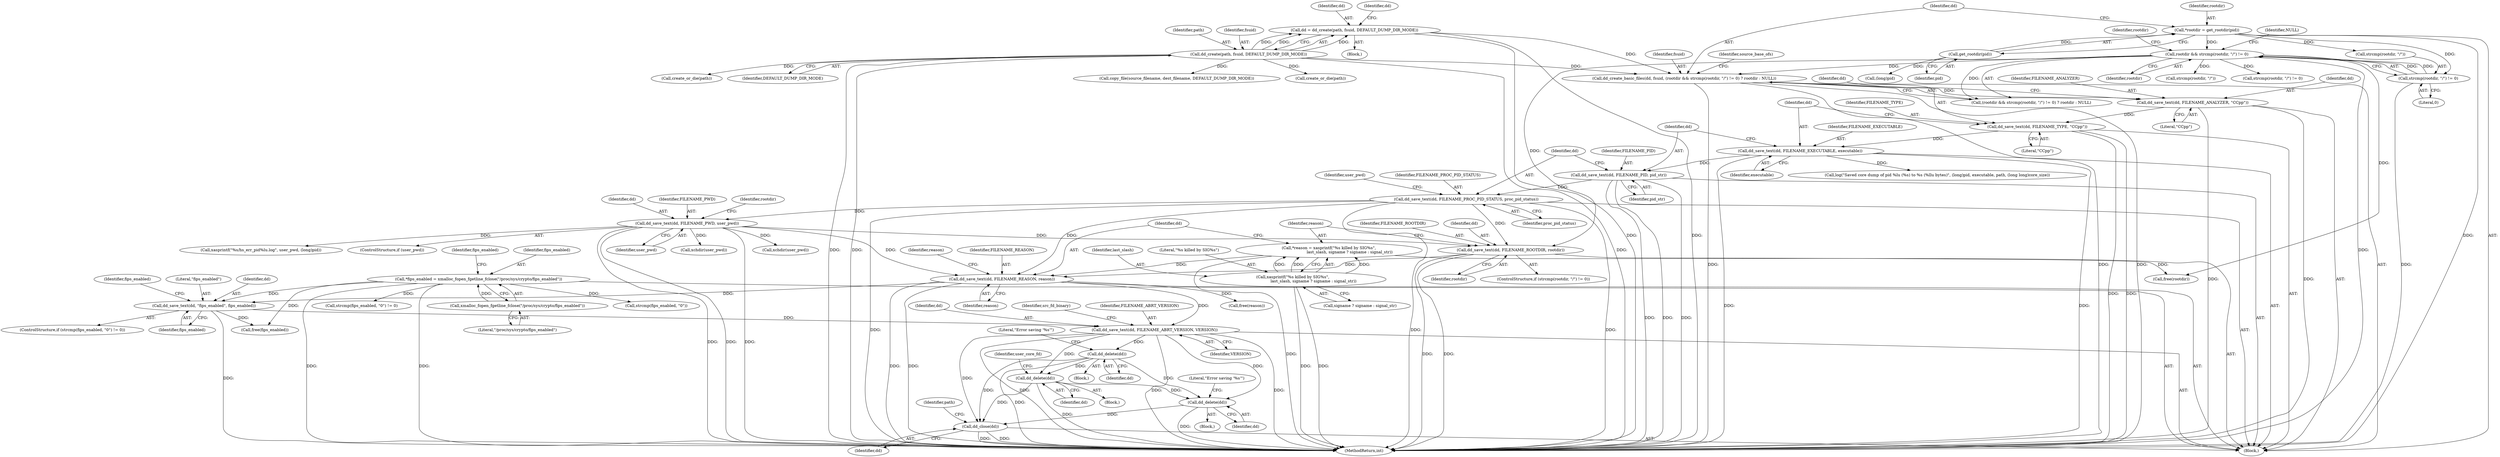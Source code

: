 digraph "0_abrt_80408e9e24a1c10f85fd969e1853e0f192157f92_0@API" {
"1001033" [label="(Call,dd_close(dd))"];
"1000879" [label="(Call,dd_delete(dd))"];
"1000843" [label="(Call,dd_save_text(dd, FILENAME_ABRT_VERSION, VERSION))"];
"1000837" [label="(Call,dd_save_text(dd, \"fips_enabled\", fips_enabled))"];
"1000803" [label="(Call,dd_save_text(dd, FILENAME_REASON, reason))"];
"1000789" [label="(Call,dd_save_text(dd, FILENAME_ROOTDIR, rootdir))"];
"1000776" [label="(Call,dd_save_text(dd, FILENAME_PWD, user_pwd))"];
"1000770" [label="(Call,dd_save_text(dd, FILENAME_PROC_PID_STATUS, proc_pid_status))"];
"1000766" [label="(Call,dd_save_text(dd, FILENAME_PID, pid_str))"];
"1000762" [label="(Call,dd_save_text(dd, FILENAME_EXECUTABLE, executable))"];
"1000758" [label="(Call,dd_save_text(dd, FILENAME_TYPE, \"CCpp\"))"];
"1000754" [label="(Call,dd_save_text(dd, FILENAME_ANALYZER, \"CCpp\"))"];
"1000629" [label="(Call,dd_create_basic_files(dd, fsuid, (rootdir && strcmp(rootdir, \"/\") != 0) ? rootdir : NULL))"];
"1000615" [label="(Call,dd = dd_create(path, fsuid, DEFAULT_DUMP_DIR_MODE))"];
"1000617" [label="(Call,dd_create(path, fsuid, DEFAULT_DUMP_DIR_MODE))"];
"1000633" [label="(Call,rootdir && strcmp(rootdir, \"/\") != 0)"];
"1000625" [label="(Call,*rootdir = get_rootdir(pid))"];
"1000627" [label="(Call,get_rootdir(pid))"];
"1000635" [label="(Call,strcmp(rootdir, \"/\") != 0)"];
"1000794" [label="(Call,*reason = xasprintf(\"%s killed by SIG%s\",\n                                 last_slash, signame ? signame : signal_str))"];
"1000796" [label="(Call,xasprintf(\"%s killed by SIG%s\",\n                                 last_slash, signame ? signame : signal_str))"];
"1000824" [label="(Call,*fips_enabled = xmalloc_fopen_fgetline_fclose(\"/proc/sys/crypto/fips_enabled\"))"];
"1000826" [label="(Call,xmalloc_fopen_fgetline_fclose(\"/proc/sys/crypto/fips_enabled\"))"];
"1000916" [label="(Call,dd_delete(dd))"];
"1001026" [label="(Call,dd_delete(dd))"];
"1000618" [label="(Identifier,path)"];
"1000622" [label="(Identifier,dd)"];
"1001033" [label="(Call,dd_close(dd))"];
"1000879" [label="(Call,dd_delete(dd))"];
"1000882" [label="(Literal,\"Error saving '%s'\")"];
"1000923" [label="(Call,xchdir(user_pwd))"];
"1000796" [label="(Call,xasprintf(\"%s killed by SIG%s\",\n                                 last_slash, signame ? signame : signal_str))"];
"1000953" [label="(Call,xchdir(user_pwd))"];
"1000825" [label="(Identifier,fips_enabled)"];
"1000803" [label="(Call,dd_save_text(dd, FILENAME_REASON, reason))"];
"1000634" [label="(Identifier,rootdir)"];
"1000792" [label="(Identifier,rootdir)"];
"1000759" [label="(Identifier,dd)"];
"1001037" [label="(Identifier,path)"];
"1001026" [label="(Call,dd_delete(dd))"];
"1000829" [label="(Identifier,fips_enabled)"];
"1000760" [label="(Identifier,FILENAME_TYPE)"];
"1000845" [label="(Identifier,FILENAME_ABRT_VERSION)"];
"1000619" [label="(Identifier,fsuid)"];
"1000776" [label="(Call,dd_save_text(dd, FILENAME_PWD, user_pwd))"];
"1000981" [label="(Call,xasprintf(\"%s/hs_err_pid%lu.log\", user_pwd, (long)pid))"];
"1000781" [label="(Identifier,rootdir)"];
"1000785" [label="(Call,strcmp(rootdir, \"/\"))"];
"1000916" [label="(Call,dd_delete(dd))"];
"1000794" [label="(Call,*reason = xasprintf(\"%s killed by SIG%s\",\n                                 last_slash, signame ? signame : signal_str))"];
"1000763" [label="(Identifier,dd)"];
"1000770" [label="(Call,dd_save_text(dd, FILENAME_PROC_PID_STATUS, proc_pid_status))"];
"1000764" [label="(Identifier,FILENAME_EXECUTABLE)"];
"1000917" [label="(Identifier,dd)"];
"1000762" [label="(Call,dd_save_text(dd, FILENAME_EXECUTABLE, executable))"];
"1000889" [label="(Call,create_or_die(path))"];
"1001034" [label="(Identifier,dd)"];
"1001029" [label="(Literal,\"Error saving '%s'\")"];
"1001062" [label="(Call,log(\"Saved core dump of pid %lu (%s) to %s (%llu bytes)\", (long)pid, executable, path, (long long)core_size))"];
"1000855" [label="(Call,create_or_die(path))"];
"1000775" [label="(Identifier,user_pwd)"];
"1000628" [label="(Identifier,pid)"];
"1000777" [label="(Identifier,dd)"];
"1000783" [label="(ControlStructure,if (strcmp(rootdir, \"/\") != 0))"];
"1000790" [label="(Identifier,dd)"];
"1000791" [label="(Identifier,FILENAME_ROOTDIR)"];
"1000755" [label="(Identifier,dd)"];
"1000827" [label="(Literal,\"/proc/sys/crypto/fips_enabled\")"];
"1000808" [label="(Identifier,reason)"];
"1000620" [label="(Identifier,DEFAULT_DUMP_DIR_MODE)"];
"1000768" [label="(Identifier,FILENAME_PID)"];
"1000774" [label="(ControlStructure,if (user_pwd))"];
"1000754" [label="(Call,dd_save_text(dd, FILENAME_ANALYZER, \"CCpp\"))"];
"1000680" [label="(Call,copy_file(source_filename, dest_filename, DEFAULT_DUMP_DIR_MODE))"];
"1000778" [label="(Identifier,FILENAME_PWD)"];
"1000645" [label="(Identifier,source_base_ofs)"];
"1000920" [label="(Identifier,user_core_fd)"];
"1000880" [label="(Identifier,dd)"];
"1000631" [label="(Identifier,fsuid)"];
"1000772" [label="(Identifier,FILENAME_PROC_PID_STATUS)"];
"1000832" [label="(Call,strcmp(fips_enabled, \"0\") != 0)"];
"1000789" [label="(Call,dd_save_text(dd, FILENAME_ROOTDIR, rootdir))"];
"1001027" [label="(Identifier,dd)"];
"1000804" [label="(Identifier,dd)"];
"1000636" [label="(Call,strcmp(rootdir, \"/\"))"];
"1000639" [label="(Literal,0)"];
"1000627" [label="(Call,get_rootdir(pid))"];
"1000826" [label="(Call,xmalloc_fopen_fgetline_fclose(\"/proc/sys/crypto/fips_enabled\"))"];
"1000795" [label="(Identifier,reason)"];
"1000144" [label="(Block,)"];
"1000617" [label="(Call,dd_create(path, fsuid, DEFAULT_DUMP_DIR_MODE))"];
"1000765" [label="(Identifier,executable)"];
"1000837" [label="(Call,dd_save_text(dd, \"fips_enabled\", fips_enabled))"];
"1000616" [label="(Identifier,dd)"];
"1000641" [label="(Identifier,NULL)"];
"1000846" [label="(Identifier,VERSION)"];
"1001025" [label="(Block,)"];
"1000633" [label="(Call,rootdir && strcmp(rootdir, \"/\") != 0)"];
"1000758" [label="(Call,dd_save_text(dd, FILENAME_TYPE, \"CCpp\"))"];
"1000757" [label="(Literal,\"CCpp\")"];
"1000632" [label="(Call,(rootdir && strcmp(rootdir, \"/\") != 0) ? rootdir : NULL)"];
"1000838" [label="(Identifier,dd)"];
"1000807" [label="(Call,free(reason))"];
"1000771" [label="(Identifier,dd)"];
"1000635" [label="(Call,strcmp(rootdir, \"/\") != 0)"];
"1000833" [label="(Call,strcmp(fips_enabled, \"0\"))"];
"1000878" [label="(Block,)"];
"1000761" [label="(Literal,\"CCpp\")"];
"1000797" [label="(Literal,\"%s killed by SIG%s\")"];
"1000767" [label="(Identifier,dd)"];
"1000799" [label="(Call,signame ? signame : signal_str)"];
"1000630" [label="(Identifier,dd)"];
"1000766" [label="(Call,dd_save_text(dd, FILENAME_PID, pid_str))"];
"1000784" [label="(Call,strcmp(rootdir, \"/\") != 0)"];
"1000844" [label="(Identifier,dd)"];
"1000626" [label="(Identifier,rootdir)"];
"1000842" [label="(Identifier,fips_enabled)"];
"1000623" [label="(Block,)"];
"1000913" [label="(Block,)"];
"1000649" [label="(Call,(long)pid)"];
"1000629" [label="(Call,dd_create_basic_files(dd, fsuid, (rootdir && strcmp(rootdir, \"/\") != 0) ? rootdir : NULL))"];
"1000640" [label="(Identifier,rootdir)"];
"1001168" [label="(MethodReturn,int)"];
"1000841" [label="(Call,free(fips_enabled))"];
"1000798" [label="(Identifier,last_slash)"];
"1000773" [label="(Identifier,proc_pid_status)"];
"1000615" [label="(Call,dd = dd_create(path, fsuid, DEFAULT_DUMP_DIR_MODE))"];
"1000625" [label="(Call,*rootdir = get_rootdir(pid))"];
"1000831" [label="(ControlStructure,if (strcmp(fips_enabled, \"0\") != 0))"];
"1001100" [label="(Call,free(rootdir))"];
"1000779" [label="(Identifier,user_pwd)"];
"1000756" [label="(Identifier,FILENAME_ANALYZER)"];
"1000849" [label="(Identifier,src_fd_binary)"];
"1000805" [label="(Identifier,FILENAME_REASON)"];
"1000769" [label="(Identifier,pid_str)"];
"1000824" [label="(Call,*fips_enabled = xmalloc_fopen_fgetline_fclose(\"/proc/sys/crypto/fips_enabled\"))"];
"1000806" [label="(Identifier,reason)"];
"1000843" [label="(Call,dd_save_text(dd, FILENAME_ABRT_VERSION, VERSION))"];
"1000839" [label="(Literal,\"fips_enabled\")"];
"1000840" [label="(Identifier,fips_enabled)"];
"1001033" -> "1000623"  [label="AST: "];
"1001033" -> "1001034"  [label="CFG: "];
"1001034" -> "1001033"  [label="AST: "];
"1001037" -> "1001033"  [label="CFG: "];
"1001033" -> "1001168"  [label="DDG: "];
"1001033" -> "1001168"  [label="DDG: "];
"1000879" -> "1001033"  [label="DDG: "];
"1000916" -> "1001033"  [label="DDG: "];
"1000843" -> "1001033"  [label="DDG: "];
"1001026" -> "1001033"  [label="DDG: "];
"1000879" -> "1000878"  [label="AST: "];
"1000879" -> "1000880"  [label="CFG: "];
"1000880" -> "1000879"  [label="AST: "];
"1000882" -> "1000879"  [label="CFG: "];
"1000879" -> "1001168"  [label="DDG: "];
"1000843" -> "1000879"  [label="DDG: "];
"1000879" -> "1000916"  [label="DDG: "];
"1000879" -> "1001026"  [label="DDG: "];
"1000843" -> "1000623"  [label="AST: "];
"1000843" -> "1000846"  [label="CFG: "];
"1000844" -> "1000843"  [label="AST: "];
"1000845" -> "1000843"  [label="AST: "];
"1000846" -> "1000843"  [label="AST: "];
"1000849" -> "1000843"  [label="CFG: "];
"1000843" -> "1001168"  [label="DDG: "];
"1000843" -> "1001168"  [label="DDG: "];
"1000843" -> "1001168"  [label="DDG: "];
"1000837" -> "1000843"  [label="DDG: "];
"1000803" -> "1000843"  [label="DDG: "];
"1000843" -> "1000916"  [label="DDG: "];
"1000843" -> "1001026"  [label="DDG: "];
"1000837" -> "1000831"  [label="AST: "];
"1000837" -> "1000840"  [label="CFG: "];
"1000838" -> "1000837"  [label="AST: "];
"1000839" -> "1000837"  [label="AST: "];
"1000840" -> "1000837"  [label="AST: "];
"1000842" -> "1000837"  [label="CFG: "];
"1000837" -> "1001168"  [label="DDG: "];
"1000803" -> "1000837"  [label="DDG: "];
"1000824" -> "1000837"  [label="DDG: "];
"1000837" -> "1000841"  [label="DDG: "];
"1000803" -> "1000623"  [label="AST: "];
"1000803" -> "1000806"  [label="CFG: "];
"1000804" -> "1000803"  [label="AST: "];
"1000805" -> "1000803"  [label="AST: "];
"1000806" -> "1000803"  [label="AST: "];
"1000808" -> "1000803"  [label="CFG: "];
"1000803" -> "1001168"  [label="DDG: "];
"1000803" -> "1001168"  [label="DDG: "];
"1000789" -> "1000803"  [label="DDG: "];
"1000776" -> "1000803"  [label="DDG: "];
"1000770" -> "1000803"  [label="DDG: "];
"1000794" -> "1000803"  [label="DDG: "];
"1000803" -> "1000807"  [label="DDG: "];
"1000789" -> "1000783"  [label="AST: "];
"1000789" -> "1000792"  [label="CFG: "];
"1000790" -> "1000789"  [label="AST: "];
"1000791" -> "1000789"  [label="AST: "];
"1000792" -> "1000789"  [label="AST: "];
"1000795" -> "1000789"  [label="CFG: "];
"1000789" -> "1001168"  [label="DDG: "];
"1000789" -> "1001168"  [label="DDG: "];
"1000776" -> "1000789"  [label="DDG: "];
"1000770" -> "1000789"  [label="DDG: "];
"1000633" -> "1000789"  [label="DDG: "];
"1000789" -> "1001100"  [label="DDG: "];
"1000776" -> "1000774"  [label="AST: "];
"1000776" -> "1000779"  [label="CFG: "];
"1000777" -> "1000776"  [label="AST: "];
"1000778" -> "1000776"  [label="AST: "];
"1000779" -> "1000776"  [label="AST: "];
"1000781" -> "1000776"  [label="CFG: "];
"1000776" -> "1001168"  [label="DDG: "];
"1000776" -> "1001168"  [label="DDG: "];
"1000776" -> "1001168"  [label="DDG: "];
"1000770" -> "1000776"  [label="DDG: "];
"1000776" -> "1000923"  [label="DDG: "];
"1000776" -> "1000953"  [label="DDG: "];
"1000776" -> "1000981"  [label="DDG: "];
"1000770" -> "1000623"  [label="AST: "];
"1000770" -> "1000773"  [label="CFG: "];
"1000771" -> "1000770"  [label="AST: "];
"1000772" -> "1000770"  [label="AST: "];
"1000773" -> "1000770"  [label="AST: "];
"1000775" -> "1000770"  [label="CFG: "];
"1000770" -> "1001168"  [label="DDG: "];
"1000770" -> "1001168"  [label="DDG: "];
"1000770" -> "1001168"  [label="DDG: "];
"1000766" -> "1000770"  [label="DDG: "];
"1000766" -> "1000623"  [label="AST: "];
"1000766" -> "1000769"  [label="CFG: "];
"1000767" -> "1000766"  [label="AST: "];
"1000768" -> "1000766"  [label="AST: "];
"1000769" -> "1000766"  [label="AST: "];
"1000771" -> "1000766"  [label="CFG: "];
"1000766" -> "1001168"  [label="DDG: "];
"1000766" -> "1001168"  [label="DDG: "];
"1000766" -> "1001168"  [label="DDG: "];
"1000762" -> "1000766"  [label="DDG: "];
"1000762" -> "1000623"  [label="AST: "];
"1000762" -> "1000765"  [label="CFG: "];
"1000763" -> "1000762"  [label="AST: "];
"1000764" -> "1000762"  [label="AST: "];
"1000765" -> "1000762"  [label="AST: "];
"1000767" -> "1000762"  [label="CFG: "];
"1000762" -> "1001168"  [label="DDG: "];
"1000762" -> "1001168"  [label="DDG: "];
"1000758" -> "1000762"  [label="DDG: "];
"1000762" -> "1001062"  [label="DDG: "];
"1000758" -> "1000623"  [label="AST: "];
"1000758" -> "1000761"  [label="CFG: "];
"1000759" -> "1000758"  [label="AST: "];
"1000760" -> "1000758"  [label="AST: "];
"1000761" -> "1000758"  [label="AST: "];
"1000763" -> "1000758"  [label="CFG: "];
"1000758" -> "1001168"  [label="DDG: "];
"1000758" -> "1001168"  [label="DDG: "];
"1000754" -> "1000758"  [label="DDG: "];
"1000754" -> "1000623"  [label="AST: "];
"1000754" -> "1000757"  [label="CFG: "];
"1000755" -> "1000754"  [label="AST: "];
"1000756" -> "1000754"  [label="AST: "];
"1000757" -> "1000754"  [label="AST: "];
"1000759" -> "1000754"  [label="CFG: "];
"1000754" -> "1001168"  [label="DDG: "];
"1000754" -> "1001168"  [label="DDG: "];
"1000629" -> "1000754"  [label="DDG: "];
"1000629" -> "1000623"  [label="AST: "];
"1000629" -> "1000632"  [label="CFG: "];
"1000630" -> "1000629"  [label="AST: "];
"1000631" -> "1000629"  [label="AST: "];
"1000632" -> "1000629"  [label="AST: "];
"1000645" -> "1000629"  [label="CFG: "];
"1000629" -> "1001168"  [label="DDG: "];
"1000629" -> "1001168"  [label="DDG: "];
"1000629" -> "1001168"  [label="DDG: "];
"1000615" -> "1000629"  [label="DDG: "];
"1000617" -> "1000629"  [label="DDG: "];
"1000633" -> "1000629"  [label="DDG: "];
"1000615" -> "1000144"  [label="AST: "];
"1000615" -> "1000617"  [label="CFG: "];
"1000616" -> "1000615"  [label="AST: "];
"1000617" -> "1000615"  [label="AST: "];
"1000622" -> "1000615"  [label="CFG: "];
"1000615" -> "1001168"  [label="DDG: "];
"1000615" -> "1001168"  [label="DDG: "];
"1000617" -> "1000615"  [label="DDG: "];
"1000617" -> "1000615"  [label="DDG: "];
"1000617" -> "1000615"  [label="DDG: "];
"1000617" -> "1000620"  [label="CFG: "];
"1000618" -> "1000617"  [label="AST: "];
"1000619" -> "1000617"  [label="AST: "];
"1000620" -> "1000617"  [label="AST: "];
"1000617" -> "1001168"  [label="DDG: "];
"1000617" -> "1001168"  [label="DDG: "];
"1000617" -> "1001168"  [label="DDG: "];
"1000617" -> "1000680"  [label="DDG: "];
"1000617" -> "1000855"  [label="DDG: "];
"1000617" -> "1000889"  [label="DDG: "];
"1000633" -> "1000632"  [label="AST: "];
"1000633" -> "1000634"  [label="CFG: "];
"1000633" -> "1000635"  [label="CFG: "];
"1000634" -> "1000633"  [label="AST: "];
"1000635" -> "1000633"  [label="AST: "];
"1000640" -> "1000633"  [label="CFG: "];
"1000641" -> "1000633"  [label="CFG: "];
"1000633" -> "1001168"  [label="DDG: "];
"1000625" -> "1000633"  [label="DDG: "];
"1000635" -> "1000633"  [label="DDG: "];
"1000635" -> "1000633"  [label="DDG: "];
"1000633" -> "1000632"  [label="DDG: "];
"1000633" -> "1000784"  [label="DDG: "];
"1000633" -> "1000785"  [label="DDG: "];
"1000633" -> "1001100"  [label="DDG: "];
"1000625" -> "1000623"  [label="AST: "];
"1000625" -> "1000627"  [label="CFG: "];
"1000626" -> "1000625"  [label="AST: "];
"1000627" -> "1000625"  [label="AST: "];
"1000630" -> "1000625"  [label="CFG: "];
"1000625" -> "1001168"  [label="DDG: "];
"1000627" -> "1000625"  [label="DDG: "];
"1000625" -> "1000635"  [label="DDG: "];
"1000625" -> "1000636"  [label="DDG: "];
"1000627" -> "1000628"  [label="CFG: "];
"1000628" -> "1000627"  [label="AST: "];
"1000627" -> "1000649"  [label="DDG: "];
"1000635" -> "1000639"  [label="CFG: "];
"1000636" -> "1000635"  [label="AST: "];
"1000639" -> "1000635"  [label="AST: "];
"1000635" -> "1001168"  [label="DDG: "];
"1000794" -> "1000623"  [label="AST: "];
"1000794" -> "1000796"  [label="CFG: "];
"1000795" -> "1000794"  [label="AST: "];
"1000796" -> "1000794"  [label="AST: "];
"1000804" -> "1000794"  [label="CFG: "];
"1000794" -> "1001168"  [label="DDG: "];
"1000796" -> "1000794"  [label="DDG: "];
"1000796" -> "1000794"  [label="DDG: "];
"1000796" -> "1000794"  [label="DDG: "];
"1000796" -> "1000799"  [label="CFG: "];
"1000797" -> "1000796"  [label="AST: "];
"1000798" -> "1000796"  [label="AST: "];
"1000799" -> "1000796"  [label="AST: "];
"1000796" -> "1001168"  [label="DDG: "];
"1000796" -> "1001168"  [label="DDG: "];
"1000824" -> "1000623"  [label="AST: "];
"1000824" -> "1000826"  [label="CFG: "];
"1000825" -> "1000824"  [label="AST: "];
"1000826" -> "1000824"  [label="AST: "];
"1000829" -> "1000824"  [label="CFG: "];
"1000824" -> "1001168"  [label="DDG: "];
"1000824" -> "1001168"  [label="DDG: "];
"1000826" -> "1000824"  [label="DDG: "];
"1000824" -> "1000832"  [label="DDG: "];
"1000824" -> "1000833"  [label="DDG: "];
"1000824" -> "1000841"  [label="DDG: "];
"1000826" -> "1000827"  [label="CFG: "];
"1000827" -> "1000826"  [label="AST: "];
"1000916" -> "1000913"  [label="AST: "];
"1000916" -> "1000917"  [label="CFG: "];
"1000917" -> "1000916"  [label="AST: "];
"1000920" -> "1000916"  [label="CFG: "];
"1000916" -> "1001168"  [label="DDG: "];
"1000916" -> "1001026"  [label="DDG: "];
"1001026" -> "1001025"  [label="AST: "];
"1001026" -> "1001027"  [label="CFG: "];
"1001027" -> "1001026"  [label="AST: "];
"1001029" -> "1001026"  [label="CFG: "];
"1001026" -> "1001168"  [label="DDG: "];
}
